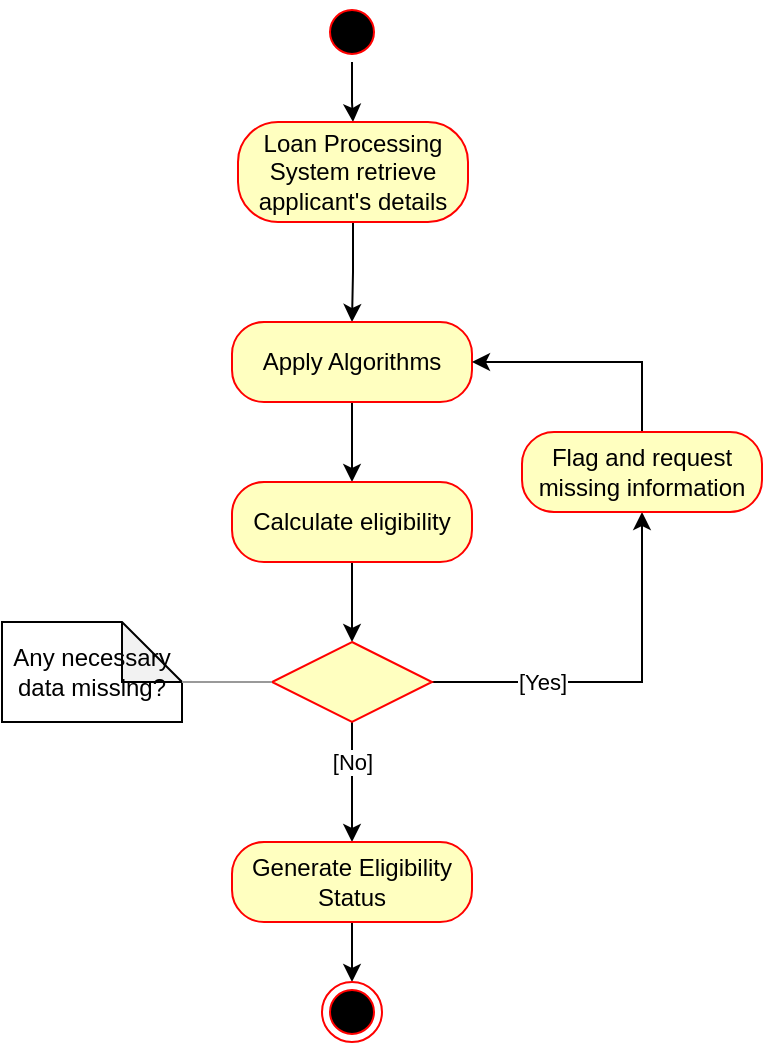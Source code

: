 <mxfile version="22.1.15" type="github">
  <diagram name="Page-1" id="e3qIwDN1JPsnzp20NjJC">
    <mxGraphModel dx="1400" dy="743" grid="1" gridSize="10" guides="1" tooltips="1" connect="1" arrows="1" fold="1" page="1" pageScale="1" pageWidth="850" pageHeight="1100" math="0" shadow="0">
      <root>
        <mxCell id="0" />
        <mxCell id="1" parent="0" />
        <mxCell id="Day1K5ivcyj6U7kzHRMC-5" value="" style="edgeStyle=orthogonalEdgeStyle;rounded=0;orthogonalLoop=1;jettySize=auto;html=1;" parent="1" source="Day1K5ivcyj6U7kzHRMC-1" target="Day1K5ivcyj6U7kzHRMC-3" edge="1">
          <mxGeometry relative="1" as="geometry" />
        </mxCell>
        <mxCell id="Day1K5ivcyj6U7kzHRMC-1" value="" style="ellipse;html=1;shape=startState;fillColor=#000000;strokeColor=#ff0000;" parent="1" vertex="1">
          <mxGeometry x="410" y="10" width="30" height="30" as="geometry" />
        </mxCell>
        <mxCell id="Day1K5ivcyj6U7kzHRMC-8" value="" style="edgeStyle=orthogonalEdgeStyle;rounded=0;orthogonalLoop=1;jettySize=auto;html=1;" parent="1" source="Day1K5ivcyj6U7kzHRMC-3" target="Day1K5ivcyj6U7kzHRMC-6" edge="1">
          <mxGeometry relative="1" as="geometry" />
        </mxCell>
        <mxCell id="Day1K5ivcyj6U7kzHRMC-3" value="Loan Processing System retrieve applicant&#39;s details" style="rounded=1;whiteSpace=wrap;html=1;arcSize=40;fontColor=#000000;fillColor=#ffffc0;strokeColor=#ff0000;" parent="1" vertex="1">
          <mxGeometry x="368" y="70" width="115" height="50" as="geometry" />
        </mxCell>
        <mxCell id="Day1K5ivcyj6U7kzHRMC-11" value="" style="edgeStyle=orthogonalEdgeStyle;rounded=0;orthogonalLoop=1;jettySize=auto;html=1;" parent="1" source="Day1K5ivcyj6U7kzHRMC-6" target="Day1K5ivcyj6U7kzHRMC-9" edge="1">
          <mxGeometry relative="1" as="geometry" />
        </mxCell>
        <mxCell id="Day1K5ivcyj6U7kzHRMC-6" value="Apply Algorithms" style="rounded=1;whiteSpace=wrap;html=1;arcSize=40;fontColor=#000000;fillColor=#ffffc0;strokeColor=#ff0000;" parent="1" vertex="1">
          <mxGeometry x="365" y="170" width="120" height="40" as="geometry" />
        </mxCell>
        <mxCell id="Day1K5ivcyj6U7kzHRMC-15" value="" style="edgeStyle=orthogonalEdgeStyle;rounded=0;orthogonalLoop=1;jettySize=auto;html=1;" parent="1" source="Day1K5ivcyj6U7kzHRMC-9" target="Day1K5ivcyj6U7kzHRMC-12" edge="1">
          <mxGeometry relative="1" as="geometry" />
        </mxCell>
        <mxCell id="Day1K5ivcyj6U7kzHRMC-9" value="Calculate eligibility" style="rounded=1;whiteSpace=wrap;html=1;arcSize=40;fontColor=#000000;fillColor=#ffffc0;strokeColor=#ff0000;" parent="1" vertex="1">
          <mxGeometry x="365" y="250" width="120" height="40" as="geometry" />
        </mxCell>
        <mxCell id="Day1K5ivcyj6U7kzHRMC-20" style="edgeStyle=orthogonalEdgeStyle;rounded=0;orthogonalLoop=1;jettySize=auto;html=1;exitX=1;exitY=0.5;exitDx=0;exitDy=0;entryX=0.5;entryY=1;entryDx=0;entryDy=0;" parent="1" source="Day1K5ivcyj6U7kzHRMC-12" target="Day1K5ivcyj6U7kzHRMC-18" edge="1">
          <mxGeometry relative="1" as="geometry" />
        </mxCell>
        <mxCell id="Day1K5ivcyj6U7kzHRMC-23" value="[Yes]" style="edgeLabel;html=1;align=center;verticalAlign=middle;resizable=0;points=[];" parent="Day1K5ivcyj6U7kzHRMC-20" vertex="1" connectable="0">
          <mxGeometry x="-0.528" y="-4" relative="1" as="geometry">
            <mxPoint x="10" y="-4" as="offset" />
          </mxGeometry>
        </mxCell>
        <mxCell id="Day1K5ivcyj6U7kzHRMC-26" value="" style="edgeStyle=orthogonalEdgeStyle;rounded=0;orthogonalLoop=1;jettySize=auto;html=1;" parent="1" source="Day1K5ivcyj6U7kzHRMC-12" target="Day1K5ivcyj6U7kzHRMC-24" edge="1">
          <mxGeometry relative="1" as="geometry" />
        </mxCell>
        <mxCell id="Day1K5ivcyj6U7kzHRMC-30" value="[No]" style="edgeLabel;html=1;align=center;verticalAlign=middle;resizable=0;points=[];" parent="Day1K5ivcyj6U7kzHRMC-26" vertex="1" connectable="0">
          <mxGeometry x="-0.38" relative="1" as="geometry">
            <mxPoint y="1" as="offset" />
          </mxGeometry>
        </mxCell>
        <mxCell id="Day1K5ivcyj6U7kzHRMC-12" value="" style="rhombus;whiteSpace=wrap;html=1;fontColor=#000000;fillColor=#ffffc0;strokeColor=#ff0000;" parent="1" vertex="1">
          <mxGeometry x="385" y="330" width="80" height="40" as="geometry" />
        </mxCell>
        <mxCell id="Day1K5ivcyj6U7kzHRMC-16" value="Any necessary data missing?" style="shape=note;whiteSpace=wrap;html=1;backgroundOutline=1;darkOpacity=0.05;" parent="1" vertex="1">
          <mxGeometry x="250" y="320" width="90" height="50" as="geometry" />
        </mxCell>
        <mxCell id="Day1K5ivcyj6U7kzHRMC-22" style="edgeStyle=orthogonalEdgeStyle;rounded=0;orthogonalLoop=1;jettySize=auto;html=1;exitX=0.5;exitY=0;exitDx=0;exitDy=0;entryX=1;entryY=0.5;entryDx=0;entryDy=0;" parent="1" source="Day1K5ivcyj6U7kzHRMC-18" target="Day1K5ivcyj6U7kzHRMC-6" edge="1">
          <mxGeometry relative="1" as="geometry" />
        </mxCell>
        <mxCell id="Day1K5ivcyj6U7kzHRMC-18" value="Flag and request missing information" style="rounded=1;whiteSpace=wrap;html=1;arcSize=40;fontColor=#000000;fillColor=#ffffc0;strokeColor=#ff0000;" parent="1" vertex="1">
          <mxGeometry x="510" y="225" width="120" height="40" as="geometry" />
        </mxCell>
        <mxCell id="Day1K5ivcyj6U7kzHRMC-28" value="" style="edgeStyle=orthogonalEdgeStyle;rounded=0;orthogonalLoop=1;jettySize=auto;html=1;" parent="1" source="Day1K5ivcyj6U7kzHRMC-24" target="Day1K5ivcyj6U7kzHRMC-27" edge="1">
          <mxGeometry relative="1" as="geometry" />
        </mxCell>
        <mxCell id="Day1K5ivcyj6U7kzHRMC-24" value="Generate Eligibility Status" style="rounded=1;whiteSpace=wrap;html=1;arcSize=40;fontColor=#000000;fillColor=#ffffc0;strokeColor=#ff0000;" parent="1" vertex="1">
          <mxGeometry x="365" y="430" width="120" height="40" as="geometry" />
        </mxCell>
        <mxCell id="Day1K5ivcyj6U7kzHRMC-27" value="" style="ellipse;html=1;shape=endState;fillColor=#000000;strokeColor=#ff0000;" parent="1" vertex="1">
          <mxGeometry x="410" y="500" width="30" height="30" as="geometry" />
        </mxCell>
        <mxCell id="2tZlNTWYgGG_MkXLIddf-1" value="" style="verticalLabelPosition=bottom;shadow=0;dashed=0;align=center;html=1;verticalAlign=top;strokeWidth=1;shape=mxgraph.mockup.markup.line;strokeColor=#999999;" vertex="1" parent="1">
          <mxGeometry x="340" y="340" width="45" height="20" as="geometry" />
        </mxCell>
      </root>
    </mxGraphModel>
  </diagram>
</mxfile>
